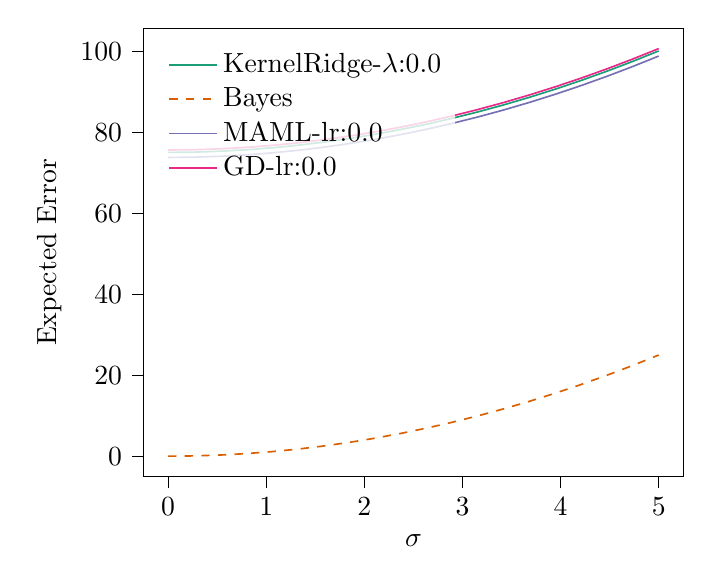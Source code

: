 % This file was created with tikzplotlib v0.10.1.
\begin{tikzpicture}

\definecolor{chocolate217952}{RGB}{217,95,2}
\definecolor{darkcyan27158119}{RGB}{27,158,119}
\definecolor{darkgray176}{RGB}{176,176,176}
\definecolor{deeppink23141138}{RGB}{231,41,138}
\definecolor{lightslategray117112179}{RGB}{117,112,179}

\begin{axis}[
legend cell align={left},
legend style={
  fill opacity=0.8,
  draw opacity=1,
  text opacity=1,
  at={(0.03,0.97)},
  anchor=north west,
  draw=none
},
tick align=outside,
tick pos=left,
x grid style={darkgray176},
xlabel={\(\displaystyle \sigma\)},
xmin=-0.25, xmax=5.25,
xtick style={color=black},
y grid style={darkgray176},
ylabel={Expected Error},
ymin=-5.031, ymax=105.652,
ytick style={color=black}
]
\addplot [semithick, darkcyan27158119]
table {%
0 74.991
0.263 75.063
0.526 75.274
0.789 75.624
1.053 76.111
1.316 76.738
1.579 77.503
1.842 78.406
2.105 79.448
2.368 80.628
2.632 81.947
2.895 83.404
3.158 84.999
3.421 86.734
3.684 88.606
3.947 90.617
4.211 92.767
4.474 95.055
4.737 97.481
5 100.046
};
\addlegendentry{KernelRidge-$\lambda$:0.0}
\addplot [semithick, chocolate217952, dashed]
table {%
0 0
0.263 0.069
0.526 0.277
0.789 0.622
1.053 1.107
1.316 1.729
1.579 2.49
1.842 3.389
2.105 4.427
2.368 5.602
2.632 6.917
2.895 8.369
3.158 9.96
3.421 11.689
3.684 13.556
3.947 15.562
4.211 17.706
4.474 19.989
4.737 22.41
5 24.969
};
\addlegendentry{Bayes}
\addplot [semithick, lightslategray117112179]
table {%
0 73.746
0.263 73.816
0.526 74.027
0.789 74.376
1.053 74.864
1.316 75.49
1.579 76.254
1.842 77.157
2.105 78.197
2.368 79.377
2.632 80.696
2.895 82.152
3.158 83.746
3.421 85.479
3.684 87.349
3.947 89.358
4.211 91.506
4.474 93.793
4.737 96.217
5 98.78
};
\addlegendentry{MAML-lr:0.0}
\addplot [semithick, deeppink23141138]
table {%
0 75.587
0.263 75.659
0.526 75.87
0.789 76.219
1.053 76.706
1.316 77.332
1.579 78.096
1.842 78.999
2.105 80.04
2.368 81.218
2.632 82.536
2.895 83.992
3.158 85.586
3.421 87.32
3.684 89.191
3.947 91.2
4.211 93.348
4.474 95.634
4.737 98.058
5 100.621
};
\addlegendentry{GD-lr:0.0}
\end{axis}

\end{tikzpicture}
